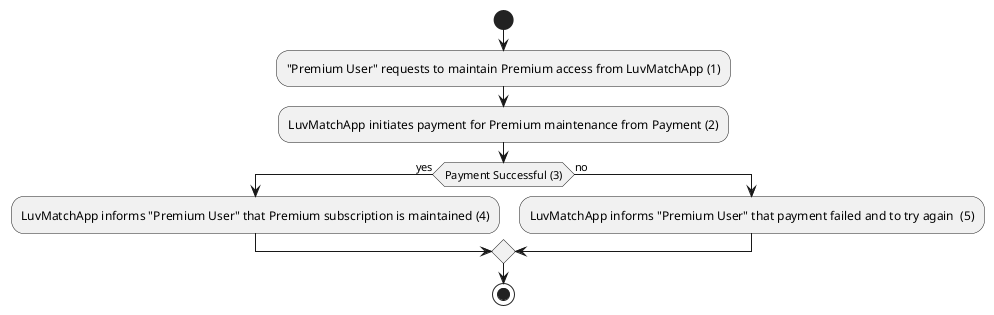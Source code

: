 @startuml

start

:"Premium User" requests to maintain Premium access from LuvMatchApp (1);

:LuvMatchApp initiates payment for Premium maintenance from Payment (2);

if (Payment Successful (3)) then (yes)
    :LuvMatchApp informs "Premium User" that Premium subscription is maintained (4);
else (no)
    :LuvMatchApp informs "Premium User" that payment failed and to try again  (5);
endif

stop

